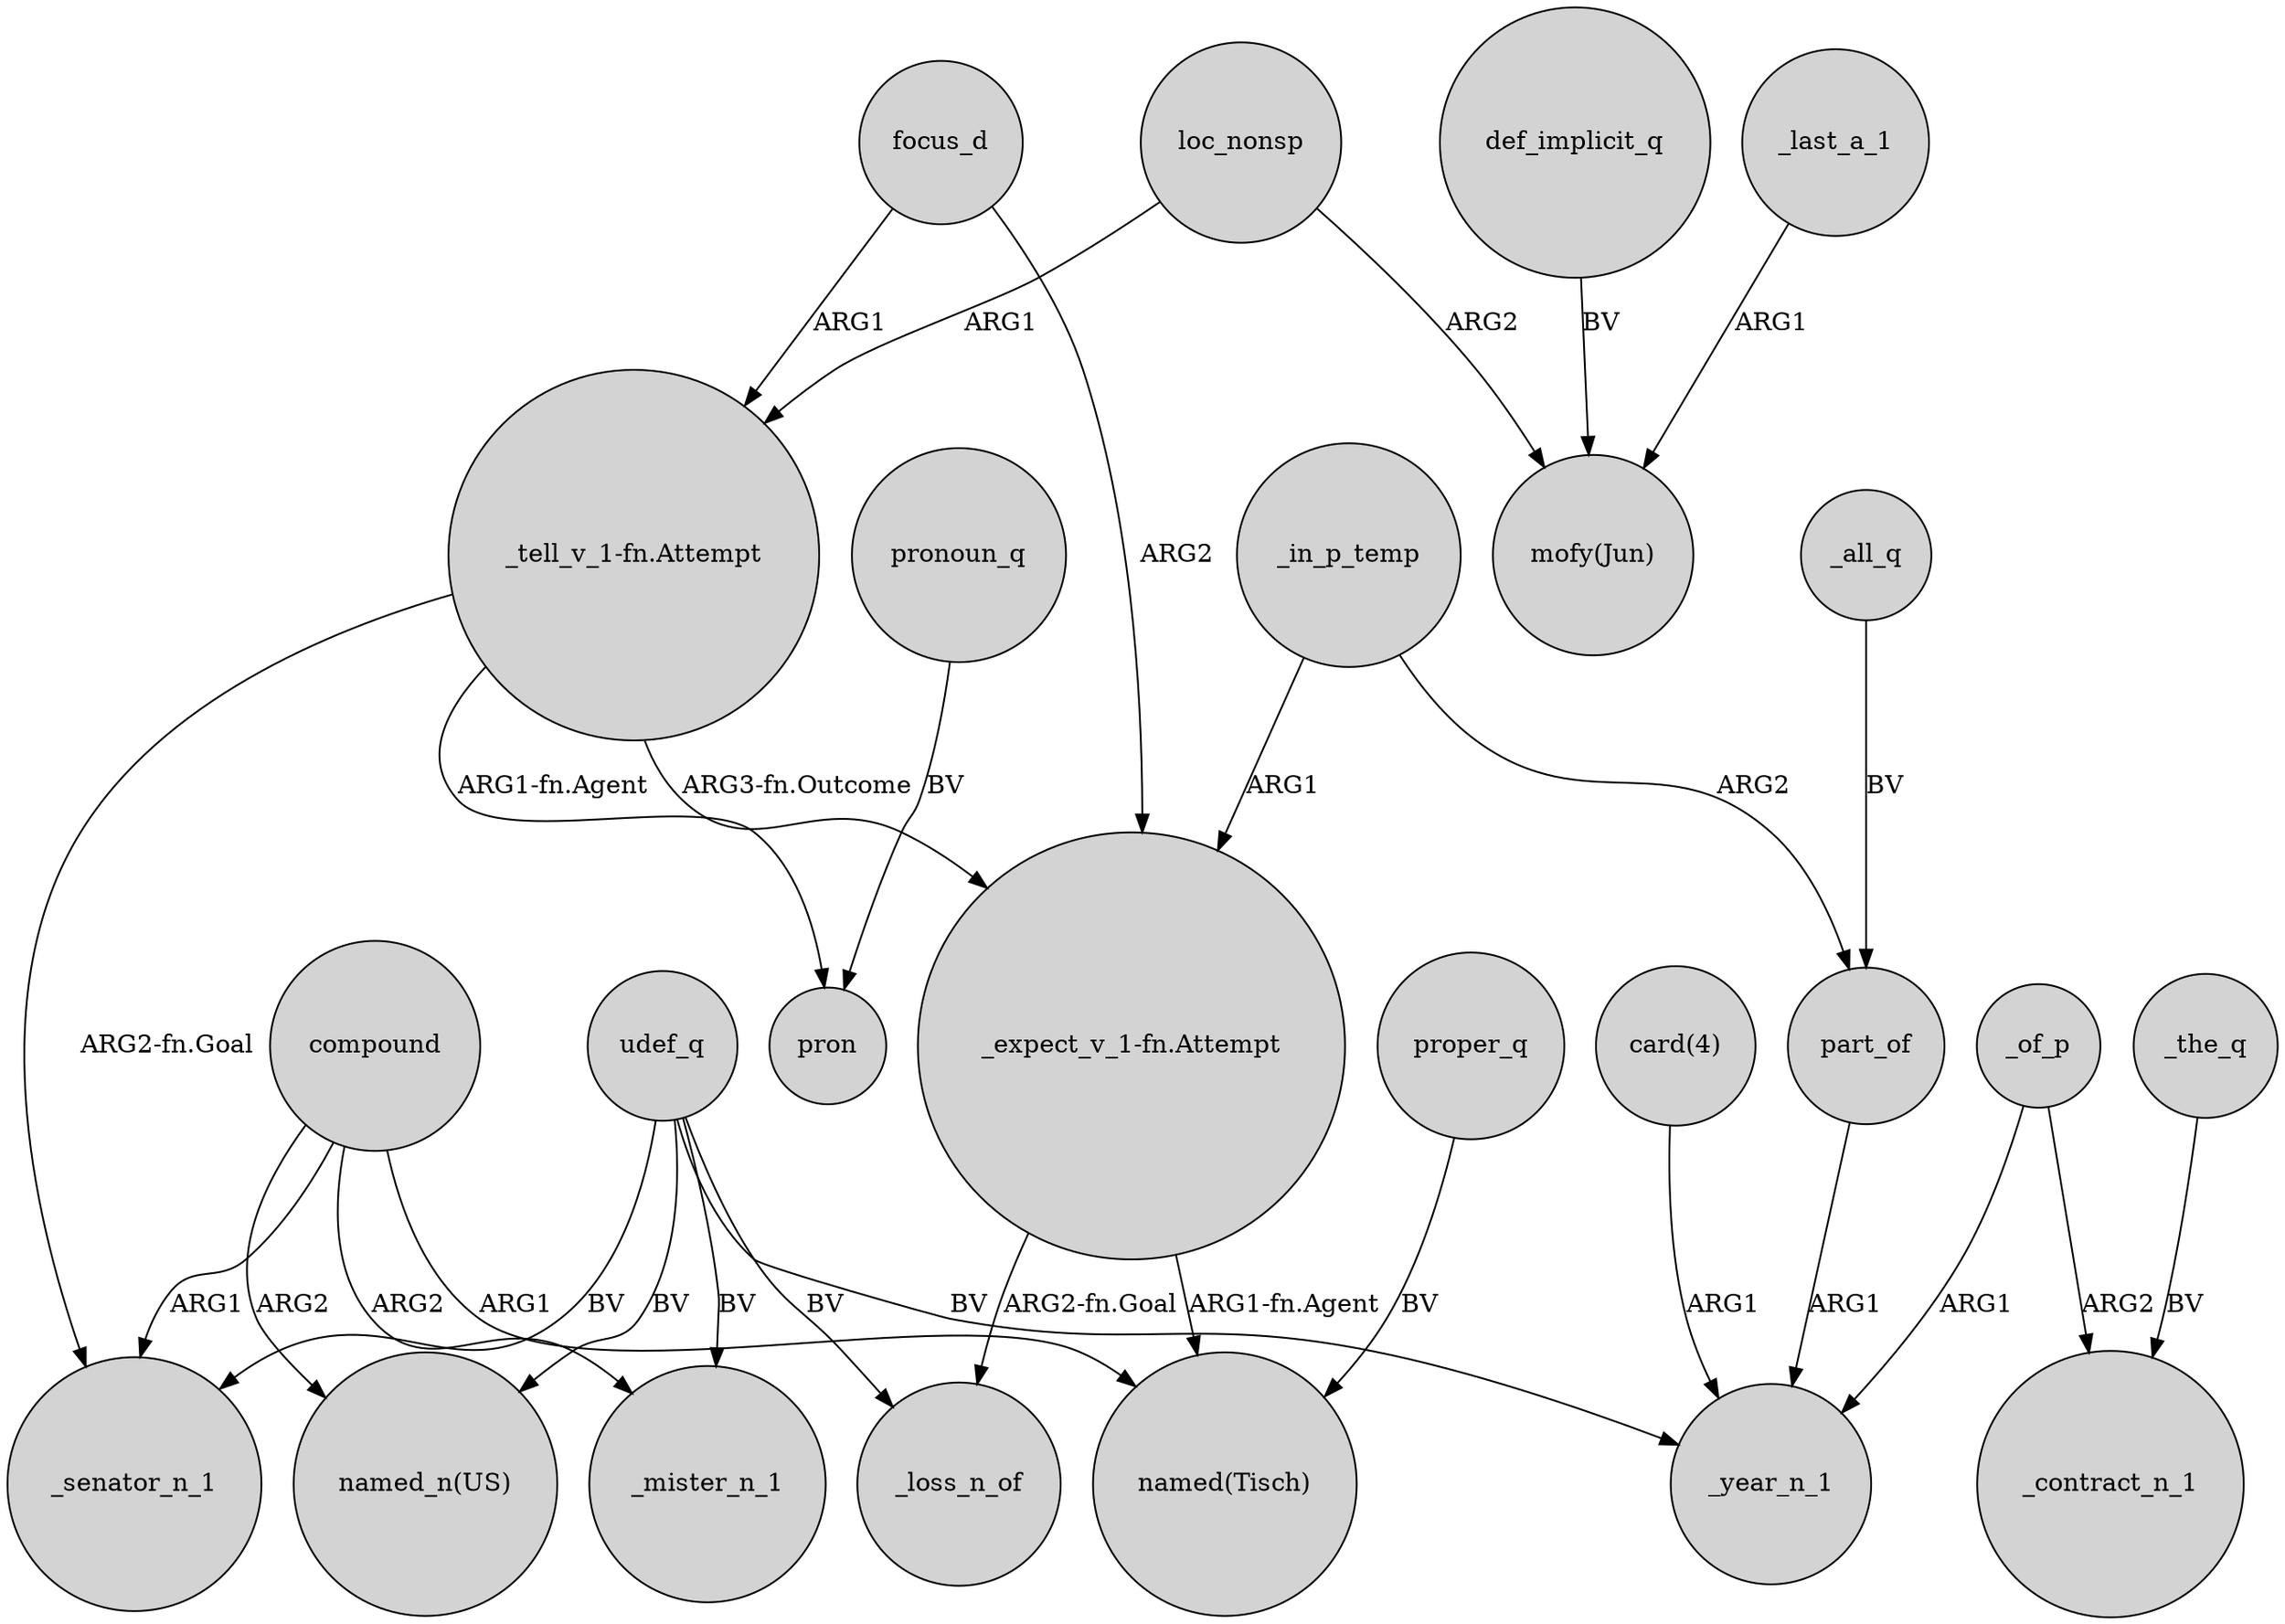 digraph {
	node [shape=circle style=filled]
	compound -> _mister_n_1 [label=ARG2]
	"_tell_v_1-fn.Attempt" -> pron [label="ARG1-fn.Agent"]
	focus_d -> "_expect_v_1-fn.Attempt" [label=ARG2]
	_in_p_temp -> "_expect_v_1-fn.Attempt" [label=ARG1]
	"card(4)" -> _year_n_1 [label=ARG1]
	focus_d -> "_tell_v_1-fn.Attempt" [label=ARG1]
	_all_q -> part_of [label=BV]
	udef_q -> _mister_n_1 [label=BV]
	udef_q -> _senator_n_1 [label=BV]
	"_expect_v_1-fn.Attempt" -> _loss_n_of [label="ARG2-fn.Goal"]
	def_implicit_q -> "mofy(Jun)" [label=BV]
	pronoun_q -> pron [label=BV]
	udef_q -> "named_n(US)" [label=BV]
	_in_p_temp -> part_of [label=ARG2]
	_last_a_1 -> "mofy(Jun)" [label=ARG1]
	part_of -> _year_n_1 [label=ARG1]
	_of_p -> _year_n_1 [label=ARG1]
	loc_nonsp -> "mofy(Jun)" [label=ARG2]
	udef_q -> _loss_n_of [label=BV]
	proper_q -> "named(Tisch)" [label=BV]
	compound -> "named(Tisch)" [label=ARG1]
	_the_q -> _contract_n_1 [label=BV]
	loc_nonsp -> "_tell_v_1-fn.Attempt" [label=ARG1]
	"_expect_v_1-fn.Attempt" -> "named(Tisch)" [label="ARG1-fn.Agent"]
	_of_p -> _contract_n_1 [label=ARG2]
	udef_q -> _year_n_1 [label=BV]
	"_tell_v_1-fn.Attempt" -> "_expect_v_1-fn.Attempt" [label="ARG3-fn.Outcome"]
	compound -> _senator_n_1 [label=ARG1]
	compound -> "named_n(US)" [label=ARG2]
	"_tell_v_1-fn.Attempt" -> _senator_n_1 [label="ARG2-fn.Goal"]
}
